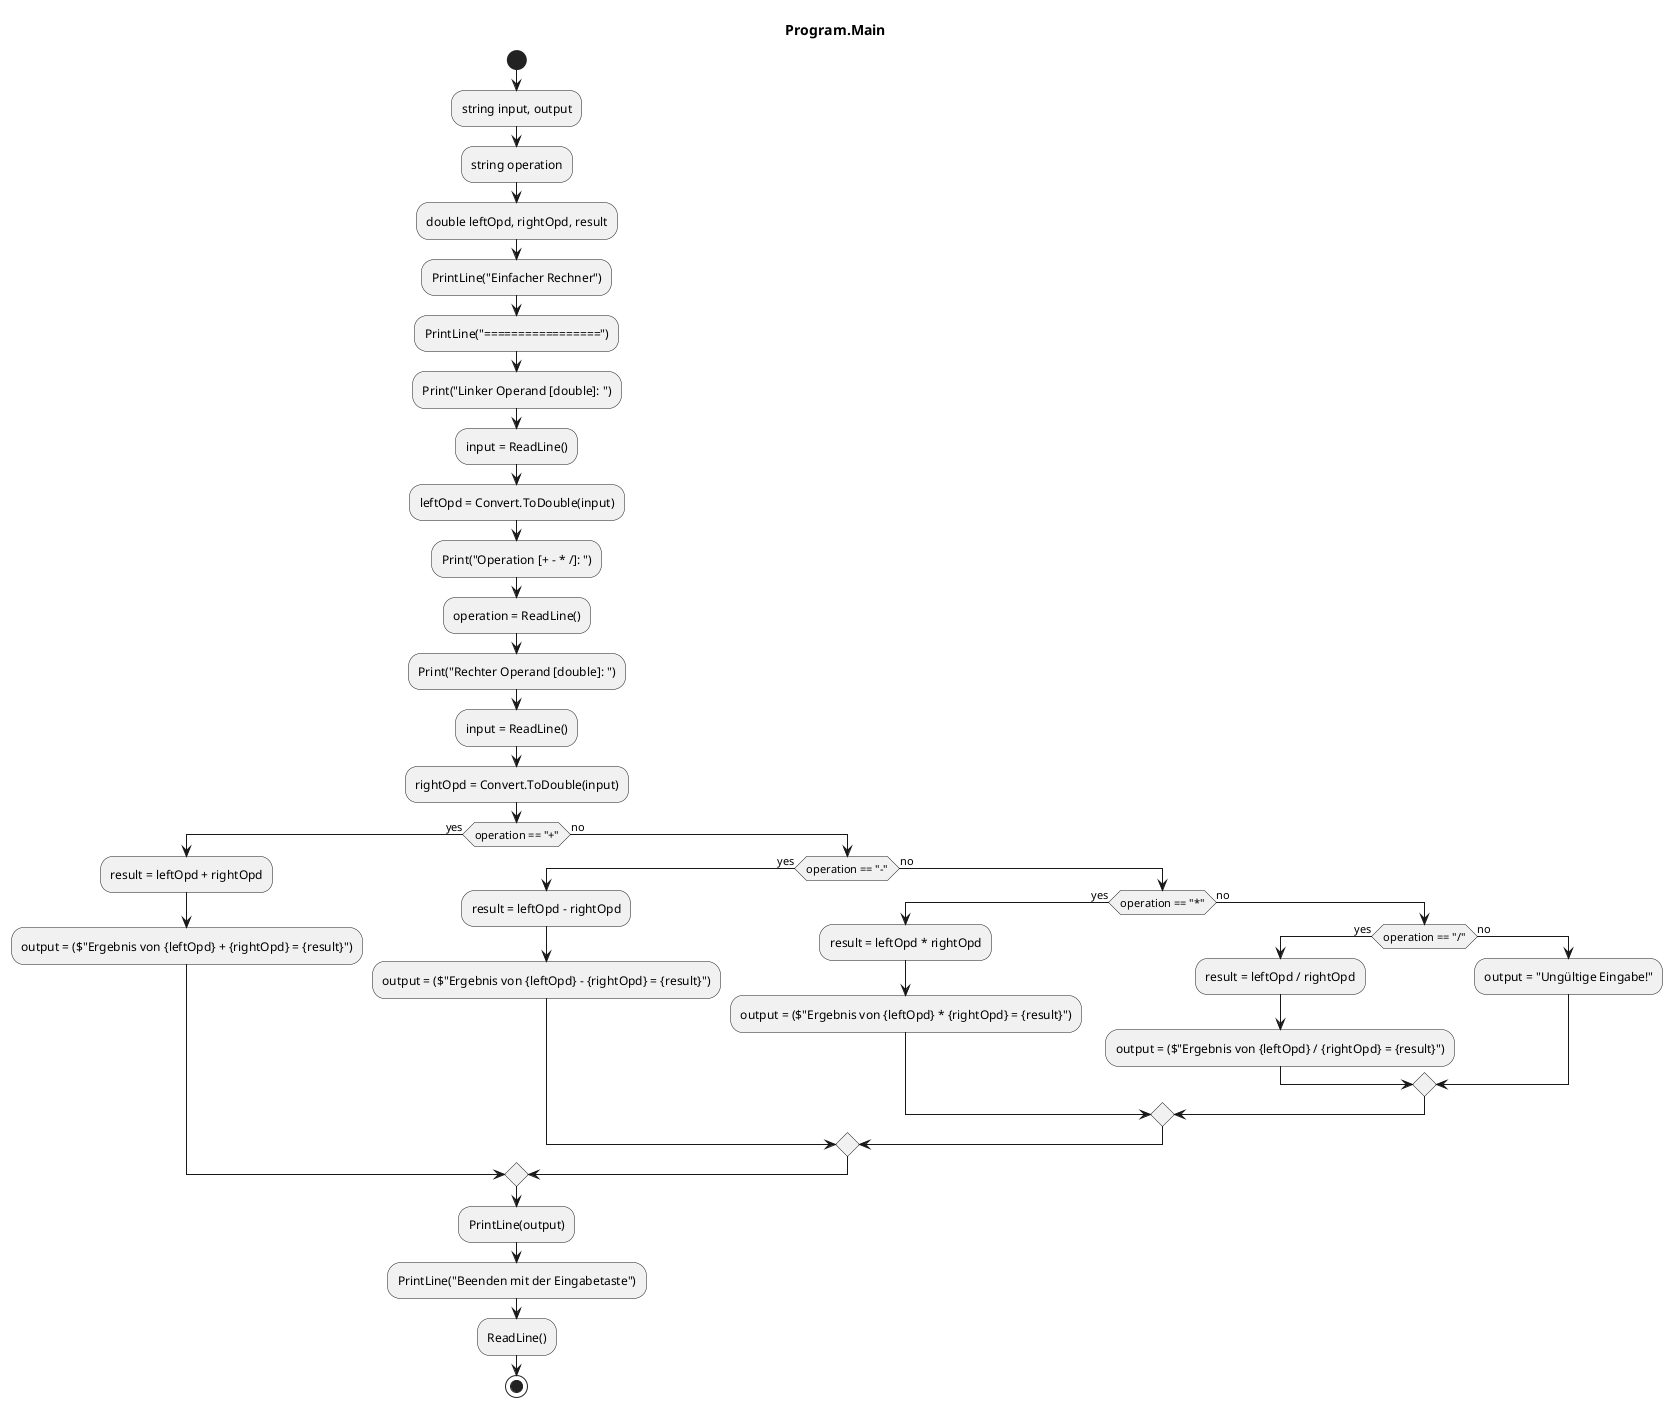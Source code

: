 @startuml Program.Main
title Program.Main
start
:string input, output;
:string operation;
:double leftOpd, rightOpd, result;
:PrintLine("Einfacher Rechner");
:PrintLine("=================");
:Print("Linker Operand [double]: ");
:input = ReadLine();
:leftOpd = Convert.ToDouble(input);
:Print("Operation [+ - * /]: ");
:operation = ReadLine();
:Print("Rechter Operand [double]: ");
:input = ReadLine();
:rightOpd = Convert.ToDouble(input);
if (operation == "+") then (yes)
    :result = leftOpd + rightOpd;
    :output = ($"Ergebnis von {leftOpd} + {rightOpd} = {result}");
  else (no)
    if (operation == "-") then (yes)
        :result = leftOpd - rightOpd;
        :output = ($"Ergebnis von {leftOpd} - {rightOpd} = {result}");
      else (no)
        if (operation == "*") then (yes)
            :result = leftOpd * rightOpd;
            :output = ($"Ergebnis von {leftOpd} * {rightOpd} = {result}");
          else (no)
            if (operation == "/") then (yes)
                :result = leftOpd / rightOpd;
                :output = ($"Ergebnis von {leftOpd} / {rightOpd} = {result}");
              else (no)
                  :output = "Ungültige Eingabe!";
            endif
        endif
    endif
endif
:PrintLine(output);
:PrintLine("Beenden mit der Eingabetaste");
:ReadLine();
stop
@enduml
